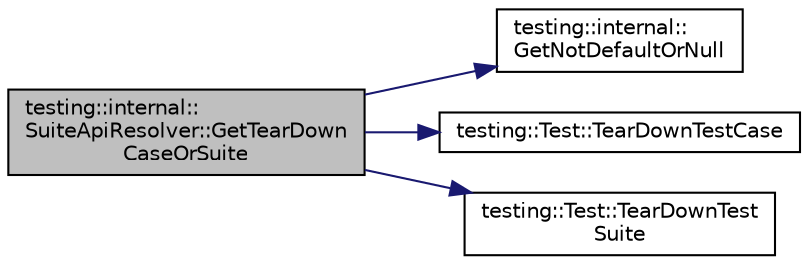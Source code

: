 digraph "testing::internal::SuiteApiResolver::GetTearDownCaseOrSuite"
{
 // LATEX_PDF_SIZE
  bgcolor="transparent";
  edge [fontname="Helvetica",fontsize="10",labelfontname="Helvetica",labelfontsize="10"];
  node [fontname="Helvetica",fontsize="10",shape=record];
  rankdir="LR";
  Node1 [label="testing::internal::\lSuiteApiResolver::GetTearDown\lCaseOrSuite",height=0.2,width=0.4,color="black", fillcolor="grey75", style="filled", fontcolor="black",tooltip=" "];
  Node1 -> Node2 [color="midnightblue",fontsize="10",style="solid",fontname="Helvetica"];
  Node2 [label="testing::internal::\lGetNotDefaultOrNull",height=0.2,width=0.4,color="black",URL="$namespacetesting_1_1internal.html#a9579a78c229ea302caded45d65f77336",tooltip=" "];
  Node1 -> Node3 [color="midnightblue",fontsize="10",style="solid",fontname="Helvetica"];
  Node3 [label="testing::Test::TearDownTestCase",height=0.2,width=0.4,color="black",URL="$classtesting_1_1Test.html#af374706cbaf0ffc460f4fd04e7c150f1",tooltip=" "];
  Node1 -> Node4 [color="midnightblue",fontsize="10",style="solid",fontname="Helvetica"];
  Node4 [label="testing::Test::TearDownTest\lSuite",height=0.2,width=0.4,color="black",URL="$classtesting_1_1Test.html#a7704c8223ba28338a66ca2eaeba66383",tooltip=" "];
}
